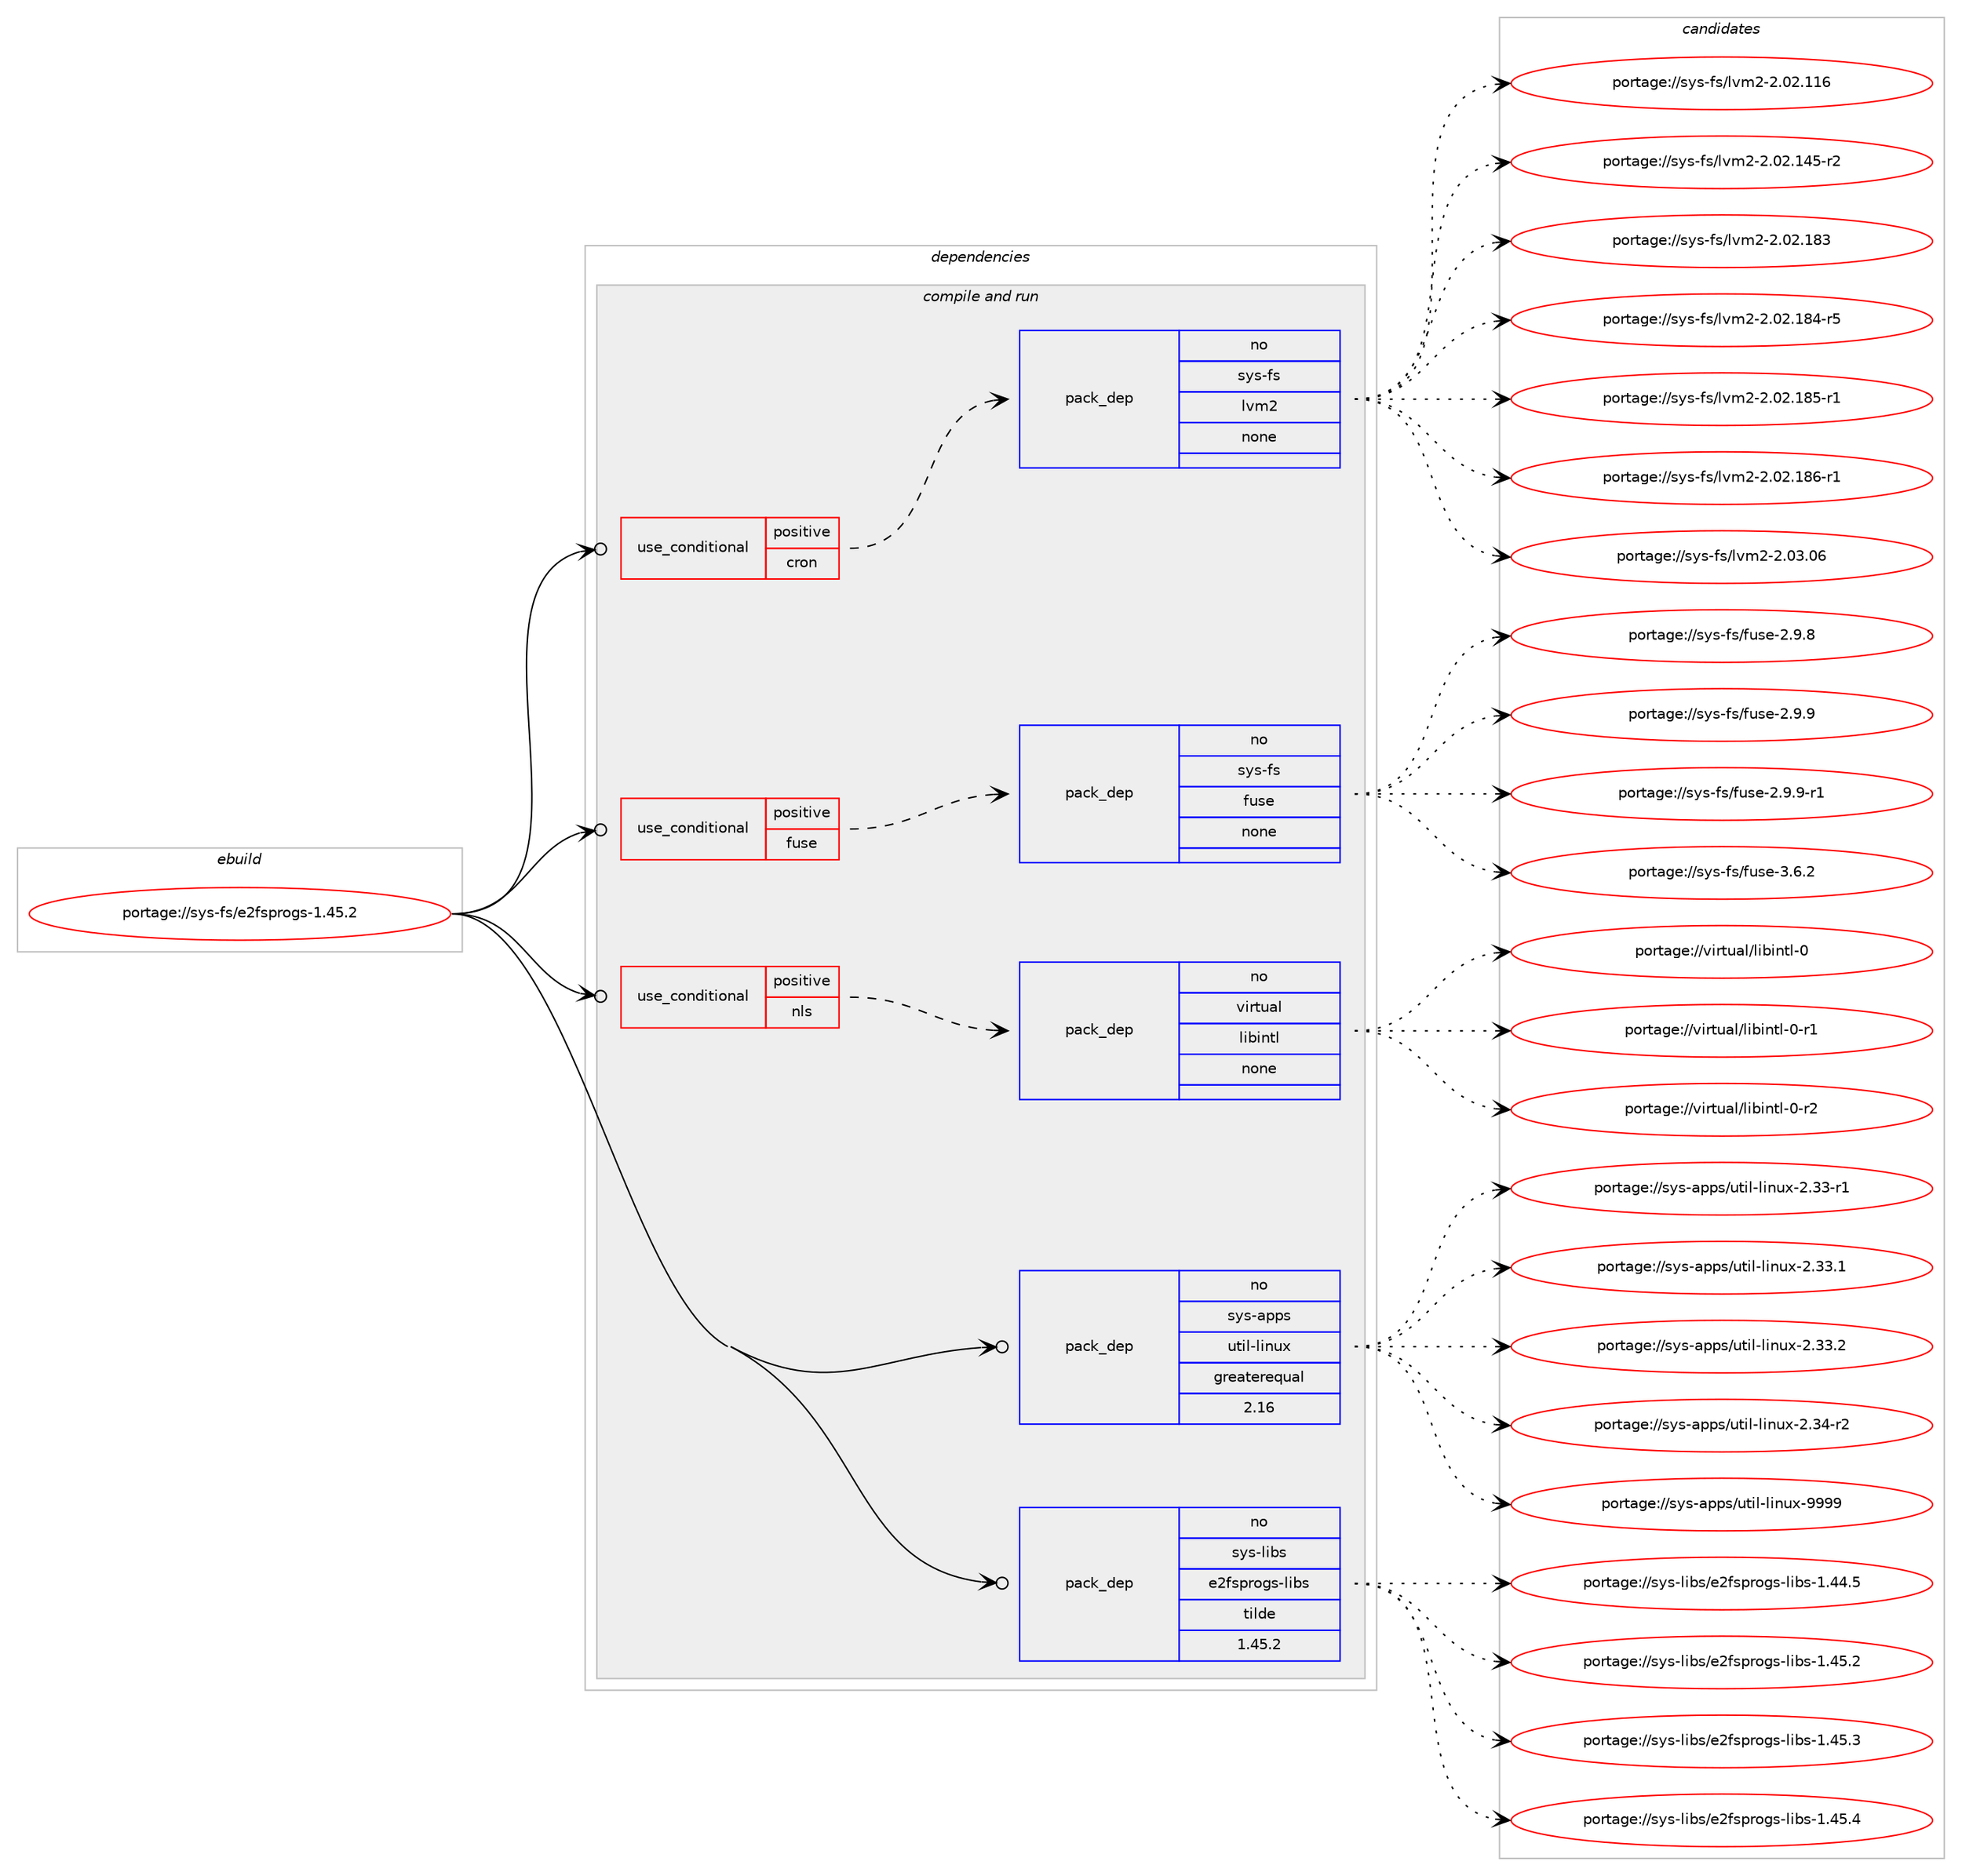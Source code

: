digraph prolog {

# *************
# Graph options
# *************

newrank=true;
concentrate=true;
compound=true;
graph [rankdir=LR,fontname=Helvetica,fontsize=10,ranksep=1.5];#, ranksep=2.5, nodesep=0.2];
edge  [arrowhead=vee];
node  [fontname=Helvetica,fontsize=10];

# **********
# The ebuild
# **********

subgraph cluster_leftcol {
color=gray;
rank=same;
label=<<i>ebuild</i>>;
id [label="portage://sys-fs/e2fsprogs-1.45.2", color=red, width=4, href="../sys-fs/e2fsprogs-1.45.2.svg"];
}

# ****************
# The dependencies
# ****************

subgraph cluster_midcol {
color=gray;
label=<<i>dependencies</i>>;
subgraph cluster_compile {
fillcolor="#eeeeee";
style=filled;
label=<<i>compile</i>>;
}
subgraph cluster_compileandrun {
fillcolor="#eeeeee";
style=filled;
label=<<i>compile and run</i>>;
subgraph cond103053 {
dependency425524 [label=<<TABLE BORDER="0" CELLBORDER="1" CELLSPACING="0" CELLPADDING="4"><TR><TD ROWSPAN="3" CELLPADDING="10">use_conditional</TD></TR><TR><TD>positive</TD></TR><TR><TD>cron</TD></TR></TABLE>>, shape=none, color=red];
subgraph pack315344 {
dependency425525 [label=<<TABLE BORDER="0" CELLBORDER="1" CELLSPACING="0" CELLPADDING="4" WIDTH="220"><TR><TD ROWSPAN="6" CELLPADDING="30">pack_dep</TD></TR><TR><TD WIDTH="110">no</TD></TR><TR><TD>sys-fs</TD></TR><TR><TD>lvm2</TD></TR><TR><TD>none</TD></TR><TR><TD></TD></TR></TABLE>>, shape=none, color=blue];
}
dependency425524:e -> dependency425525:w [weight=20,style="dashed",arrowhead="vee"];
}
id:e -> dependency425524:w [weight=20,style="solid",arrowhead="odotvee"];
subgraph cond103054 {
dependency425526 [label=<<TABLE BORDER="0" CELLBORDER="1" CELLSPACING="0" CELLPADDING="4"><TR><TD ROWSPAN="3" CELLPADDING="10">use_conditional</TD></TR><TR><TD>positive</TD></TR><TR><TD>fuse</TD></TR></TABLE>>, shape=none, color=red];
subgraph pack315345 {
dependency425527 [label=<<TABLE BORDER="0" CELLBORDER="1" CELLSPACING="0" CELLPADDING="4" WIDTH="220"><TR><TD ROWSPAN="6" CELLPADDING="30">pack_dep</TD></TR><TR><TD WIDTH="110">no</TD></TR><TR><TD>sys-fs</TD></TR><TR><TD>fuse</TD></TR><TR><TD>none</TD></TR><TR><TD></TD></TR></TABLE>>, shape=none, color=blue];
}
dependency425526:e -> dependency425527:w [weight=20,style="dashed",arrowhead="vee"];
}
id:e -> dependency425526:w [weight=20,style="solid",arrowhead="odotvee"];
subgraph cond103055 {
dependency425528 [label=<<TABLE BORDER="0" CELLBORDER="1" CELLSPACING="0" CELLPADDING="4"><TR><TD ROWSPAN="3" CELLPADDING="10">use_conditional</TD></TR><TR><TD>positive</TD></TR><TR><TD>nls</TD></TR></TABLE>>, shape=none, color=red];
subgraph pack315346 {
dependency425529 [label=<<TABLE BORDER="0" CELLBORDER="1" CELLSPACING="0" CELLPADDING="4" WIDTH="220"><TR><TD ROWSPAN="6" CELLPADDING="30">pack_dep</TD></TR><TR><TD WIDTH="110">no</TD></TR><TR><TD>virtual</TD></TR><TR><TD>libintl</TD></TR><TR><TD>none</TD></TR><TR><TD></TD></TR></TABLE>>, shape=none, color=blue];
}
dependency425528:e -> dependency425529:w [weight=20,style="dashed",arrowhead="vee"];
}
id:e -> dependency425528:w [weight=20,style="solid",arrowhead="odotvee"];
subgraph pack315347 {
dependency425530 [label=<<TABLE BORDER="0" CELLBORDER="1" CELLSPACING="0" CELLPADDING="4" WIDTH="220"><TR><TD ROWSPAN="6" CELLPADDING="30">pack_dep</TD></TR><TR><TD WIDTH="110">no</TD></TR><TR><TD>sys-apps</TD></TR><TR><TD>util-linux</TD></TR><TR><TD>greaterequal</TD></TR><TR><TD>2.16</TD></TR></TABLE>>, shape=none, color=blue];
}
id:e -> dependency425530:w [weight=20,style="solid",arrowhead="odotvee"];
subgraph pack315348 {
dependency425531 [label=<<TABLE BORDER="0" CELLBORDER="1" CELLSPACING="0" CELLPADDING="4" WIDTH="220"><TR><TD ROWSPAN="6" CELLPADDING="30">pack_dep</TD></TR><TR><TD WIDTH="110">no</TD></TR><TR><TD>sys-libs</TD></TR><TR><TD>e2fsprogs-libs</TD></TR><TR><TD>tilde</TD></TR><TR><TD>1.45.2</TD></TR></TABLE>>, shape=none, color=blue];
}
id:e -> dependency425531:w [weight=20,style="solid",arrowhead="odotvee"];
}
subgraph cluster_run {
fillcolor="#eeeeee";
style=filled;
label=<<i>run</i>>;
}
}

# **************
# The candidates
# **************

subgraph cluster_choices {
rank=same;
color=gray;
label=<<i>candidates</i>>;

subgraph choice315344 {
color=black;
nodesep=1;
choiceportage115121115451021154710811810950455046485046494954 [label="portage://sys-fs/lvm2-2.02.116", color=red, width=4,href="../sys-fs/lvm2-2.02.116.svg"];
choiceportage1151211154510211547108118109504550464850464952534511450 [label="portage://sys-fs/lvm2-2.02.145-r2", color=red, width=4,href="../sys-fs/lvm2-2.02.145-r2.svg"];
choiceportage115121115451021154710811810950455046485046495651 [label="portage://sys-fs/lvm2-2.02.183", color=red, width=4,href="../sys-fs/lvm2-2.02.183.svg"];
choiceportage1151211154510211547108118109504550464850464956524511453 [label="portage://sys-fs/lvm2-2.02.184-r5", color=red, width=4,href="../sys-fs/lvm2-2.02.184-r5.svg"];
choiceportage1151211154510211547108118109504550464850464956534511449 [label="portage://sys-fs/lvm2-2.02.185-r1", color=red, width=4,href="../sys-fs/lvm2-2.02.185-r1.svg"];
choiceportage1151211154510211547108118109504550464850464956544511449 [label="portage://sys-fs/lvm2-2.02.186-r1", color=red, width=4,href="../sys-fs/lvm2-2.02.186-r1.svg"];
choiceportage1151211154510211547108118109504550464851464854 [label="portage://sys-fs/lvm2-2.03.06", color=red, width=4,href="../sys-fs/lvm2-2.03.06.svg"];
dependency425525:e -> choiceportage115121115451021154710811810950455046485046494954:w [style=dotted,weight="100"];
dependency425525:e -> choiceportage1151211154510211547108118109504550464850464952534511450:w [style=dotted,weight="100"];
dependency425525:e -> choiceportage115121115451021154710811810950455046485046495651:w [style=dotted,weight="100"];
dependency425525:e -> choiceportage1151211154510211547108118109504550464850464956524511453:w [style=dotted,weight="100"];
dependency425525:e -> choiceportage1151211154510211547108118109504550464850464956534511449:w [style=dotted,weight="100"];
dependency425525:e -> choiceportage1151211154510211547108118109504550464850464956544511449:w [style=dotted,weight="100"];
dependency425525:e -> choiceportage1151211154510211547108118109504550464851464854:w [style=dotted,weight="100"];
}
subgraph choice315345 {
color=black;
nodesep=1;
choiceportage1151211154510211547102117115101455046574656 [label="portage://sys-fs/fuse-2.9.8", color=red, width=4,href="../sys-fs/fuse-2.9.8.svg"];
choiceportage1151211154510211547102117115101455046574657 [label="portage://sys-fs/fuse-2.9.9", color=red, width=4,href="../sys-fs/fuse-2.9.9.svg"];
choiceportage11512111545102115471021171151014550465746574511449 [label="portage://sys-fs/fuse-2.9.9-r1", color=red, width=4,href="../sys-fs/fuse-2.9.9-r1.svg"];
choiceportage1151211154510211547102117115101455146544650 [label="portage://sys-fs/fuse-3.6.2", color=red, width=4,href="../sys-fs/fuse-3.6.2.svg"];
dependency425527:e -> choiceportage1151211154510211547102117115101455046574656:w [style=dotted,weight="100"];
dependency425527:e -> choiceportage1151211154510211547102117115101455046574657:w [style=dotted,weight="100"];
dependency425527:e -> choiceportage11512111545102115471021171151014550465746574511449:w [style=dotted,weight="100"];
dependency425527:e -> choiceportage1151211154510211547102117115101455146544650:w [style=dotted,weight="100"];
}
subgraph choice315346 {
color=black;
nodesep=1;
choiceportage1181051141161179710847108105981051101161084548 [label="portage://virtual/libintl-0", color=red, width=4,href="../virtual/libintl-0.svg"];
choiceportage11810511411611797108471081059810511011610845484511449 [label="portage://virtual/libintl-0-r1", color=red, width=4,href="../virtual/libintl-0-r1.svg"];
choiceportage11810511411611797108471081059810511011610845484511450 [label="portage://virtual/libintl-0-r2", color=red, width=4,href="../virtual/libintl-0-r2.svg"];
dependency425529:e -> choiceportage1181051141161179710847108105981051101161084548:w [style=dotted,weight="100"];
dependency425529:e -> choiceportage11810511411611797108471081059810511011610845484511449:w [style=dotted,weight="100"];
dependency425529:e -> choiceportage11810511411611797108471081059810511011610845484511450:w [style=dotted,weight="100"];
}
subgraph choice315347 {
color=black;
nodesep=1;
choiceportage1151211154597112112115471171161051084510810511011712045504651514511449 [label="portage://sys-apps/util-linux-2.33-r1", color=red, width=4,href="../sys-apps/util-linux-2.33-r1.svg"];
choiceportage1151211154597112112115471171161051084510810511011712045504651514649 [label="portage://sys-apps/util-linux-2.33.1", color=red, width=4,href="../sys-apps/util-linux-2.33.1.svg"];
choiceportage1151211154597112112115471171161051084510810511011712045504651514650 [label="portage://sys-apps/util-linux-2.33.2", color=red, width=4,href="../sys-apps/util-linux-2.33.2.svg"];
choiceportage1151211154597112112115471171161051084510810511011712045504651524511450 [label="portage://sys-apps/util-linux-2.34-r2", color=red, width=4,href="../sys-apps/util-linux-2.34-r2.svg"];
choiceportage115121115459711211211547117116105108451081051101171204557575757 [label="portage://sys-apps/util-linux-9999", color=red, width=4,href="../sys-apps/util-linux-9999.svg"];
dependency425530:e -> choiceportage1151211154597112112115471171161051084510810511011712045504651514511449:w [style=dotted,weight="100"];
dependency425530:e -> choiceportage1151211154597112112115471171161051084510810511011712045504651514649:w [style=dotted,weight="100"];
dependency425530:e -> choiceportage1151211154597112112115471171161051084510810511011712045504651514650:w [style=dotted,weight="100"];
dependency425530:e -> choiceportage1151211154597112112115471171161051084510810511011712045504651524511450:w [style=dotted,weight="100"];
dependency425530:e -> choiceportage115121115459711211211547117116105108451081051101171204557575757:w [style=dotted,weight="100"];
}
subgraph choice315348 {
color=black;
nodesep=1;
choiceportage11512111545108105981154710150102115112114111103115451081059811545494652524653 [label="portage://sys-libs/e2fsprogs-libs-1.44.5", color=red, width=4,href="../sys-libs/e2fsprogs-libs-1.44.5.svg"];
choiceportage11512111545108105981154710150102115112114111103115451081059811545494652534650 [label="portage://sys-libs/e2fsprogs-libs-1.45.2", color=red, width=4,href="../sys-libs/e2fsprogs-libs-1.45.2.svg"];
choiceportage11512111545108105981154710150102115112114111103115451081059811545494652534651 [label="portage://sys-libs/e2fsprogs-libs-1.45.3", color=red, width=4,href="../sys-libs/e2fsprogs-libs-1.45.3.svg"];
choiceportage11512111545108105981154710150102115112114111103115451081059811545494652534652 [label="portage://sys-libs/e2fsprogs-libs-1.45.4", color=red, width=4,href="../sys-libs/e2fsprogs-libs-1.45.4.svg"];
dependency425531:e -> choiceportage11512111545108105981154710150102115112114111103115451081059811545494652524653:w [style=dotted,weight="100"];
dependency425531:e -> choiceportage11512111545108105981154710150102115112114111103115451081059811545494652534650:w [style=dotted,weight="100"];
dependency425531:e -> choiceportage11512111545108105981154710150102115112114111103115451081059811545494652534651:w [style=dotted,weight="100"];
dependency425531:e -> choiceportage11512111545108105981154710150102115112114111103115451081059811545494652534652:w [style=dotted,weight="100"];
}
}

}
